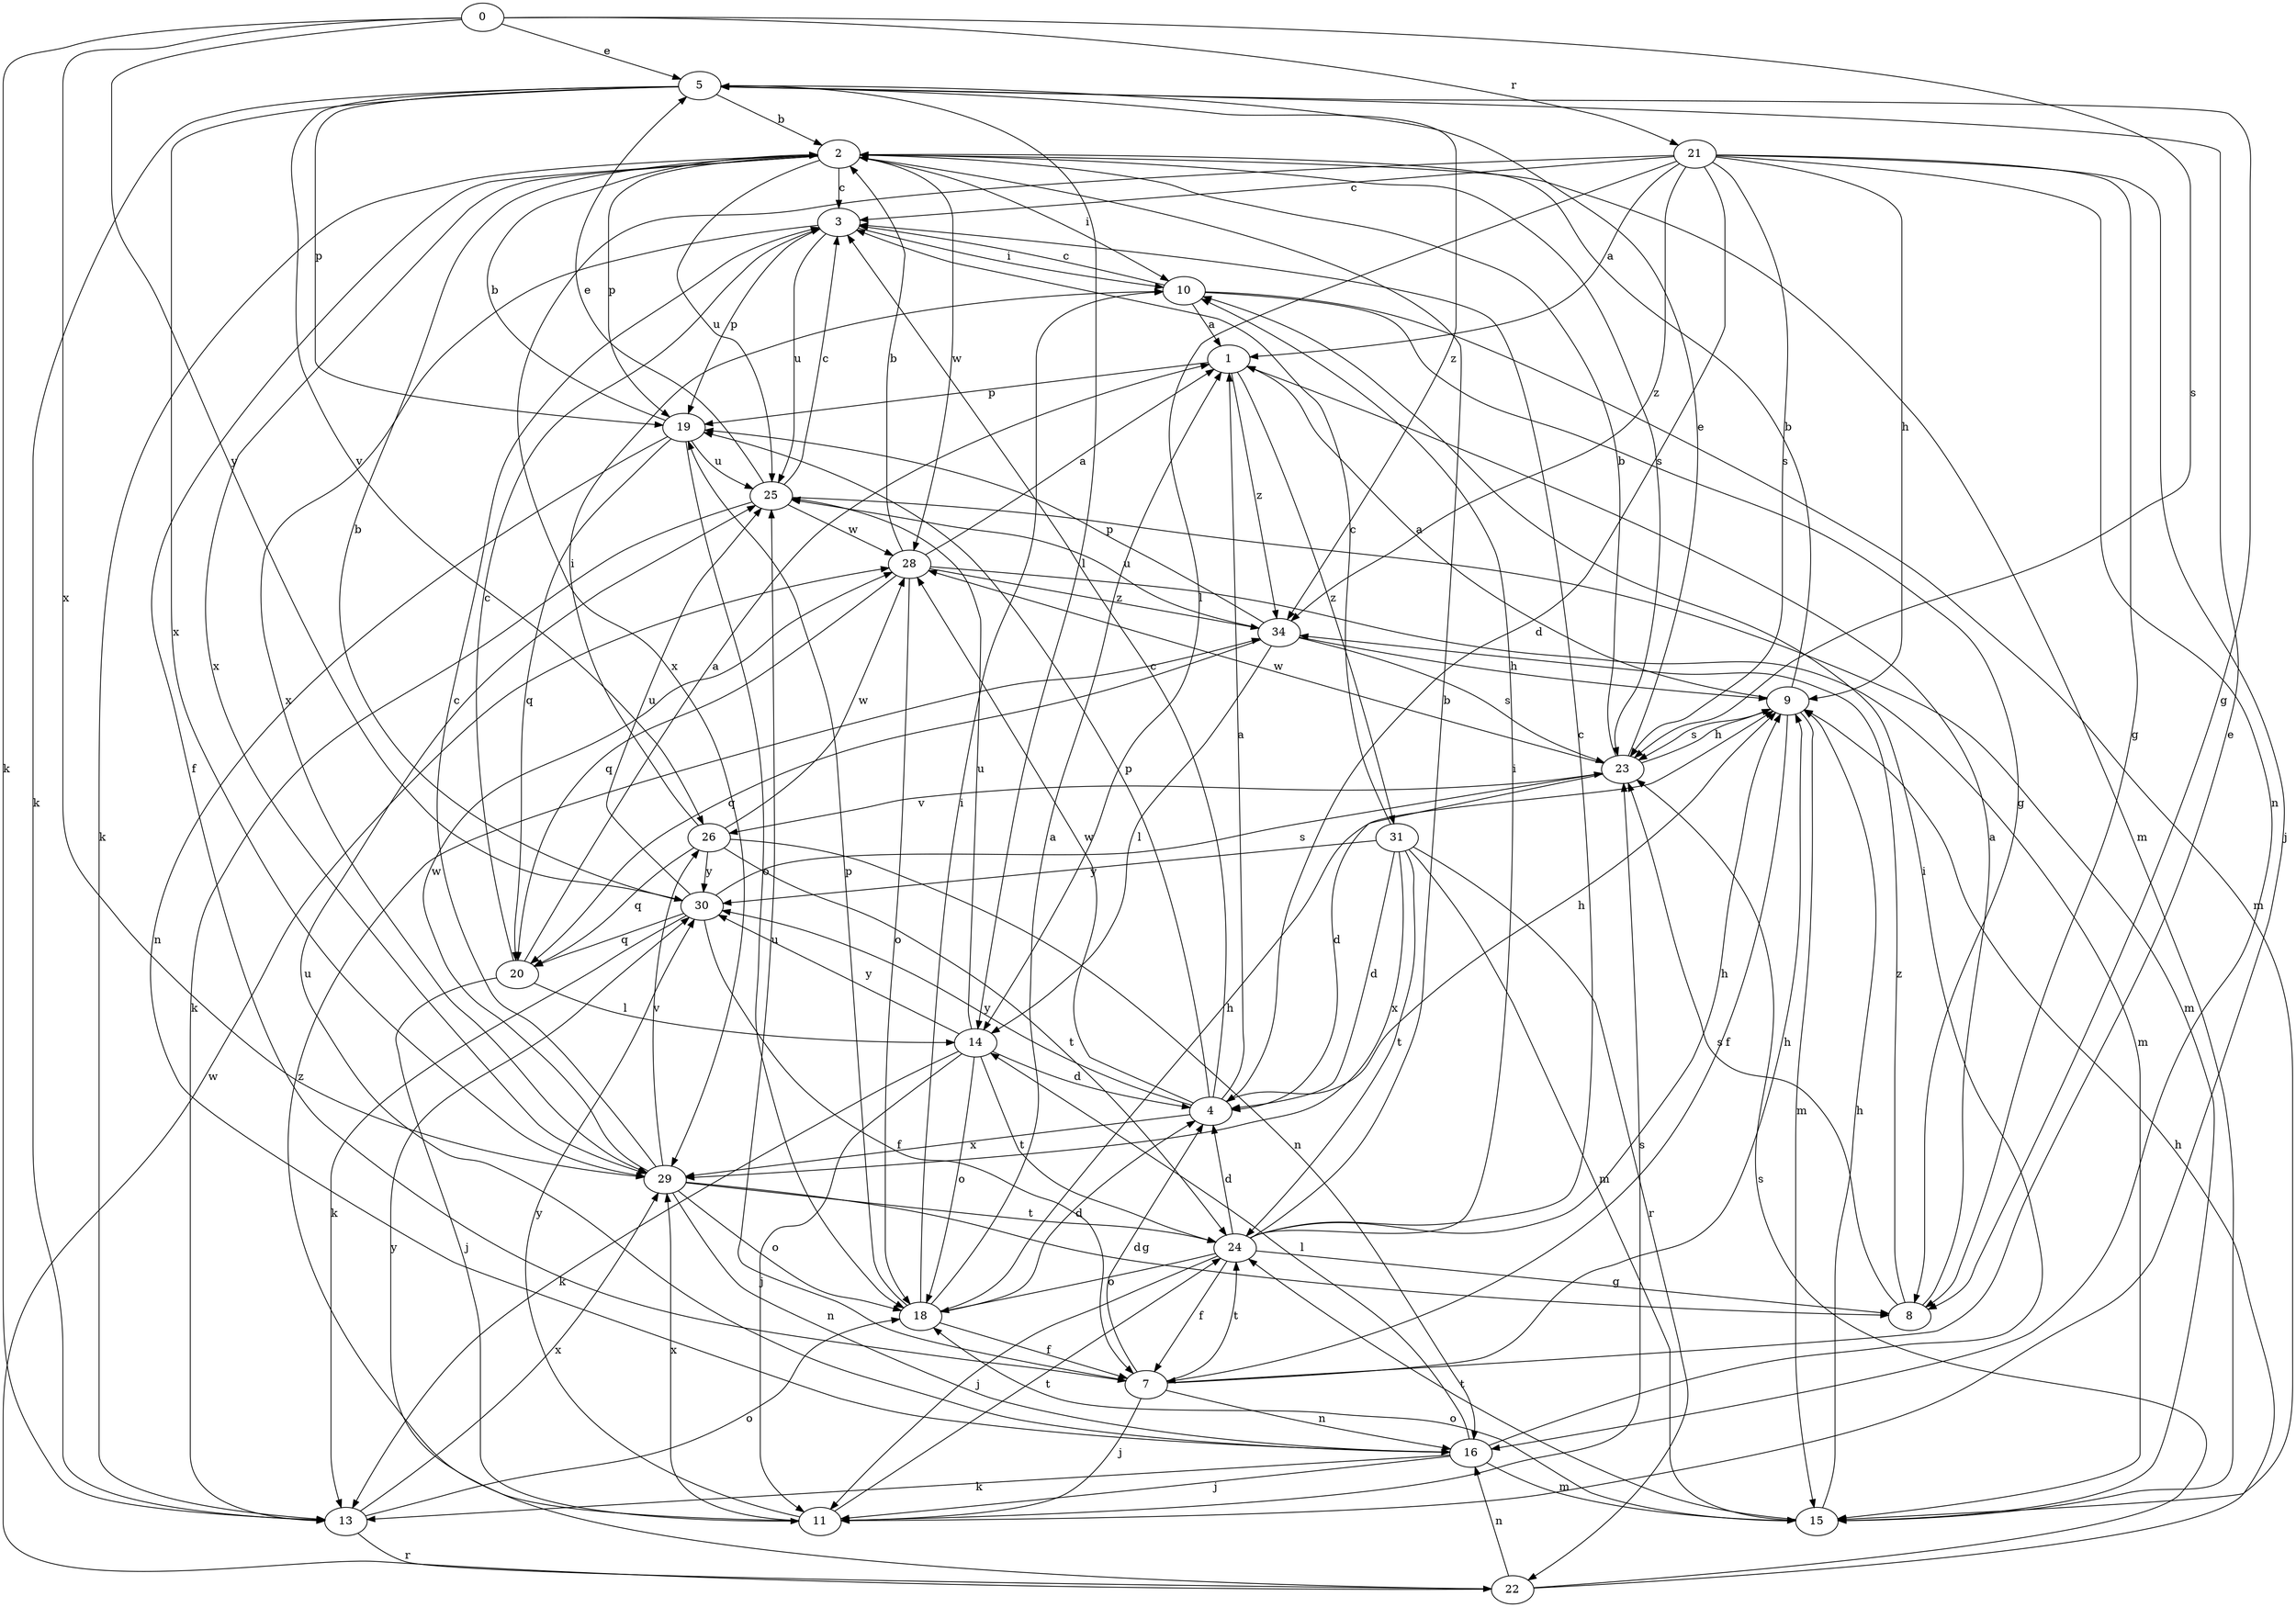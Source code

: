 strict digraph  {
0;
1;
2;
3;
4;
5;
7;
8;
9;
10;
11;
13;
14;
15;
16;
18;
19;
20;
21;
22;
23;
24;
25;
26;
28;
29;
30;
31;
34;
0 -> 5  [label=e];
0 -> 13  [label=k];
0 -> 21  [label=r];
0 -> 23  [label=s];
0 -> 29  [label=x];
0 -> 30  [label=y];
1 -> 19  [label=p];
1 -> 31  [label=z];
1 -> 34  [label=z];
2 -> 3  [label=c];
2 -> 7  [label=f];
2 -> 10  [label=i];
2 -> 13  [label=k];
2 -> 15  [label=m];
2 -> 19  [label=p];
2 -> 23  [label=s];
2 -> 25  [label=u];
2 -> 28  [label=w];
2 -> 29  [label=x];
3 -> 10  [label=i];
3 -> 19  [label=p];
3 -> 25  [label=u];
3 -> 29  [label=x];
4 -> 1  [label=a];
4 -> 3  [label=c];
4 -> 9  [label=h];
4 -> 19  [label=p];
4 -> 28  [label=w];
4 -> 29  [label=x];
4 -> 30  [label=y];
5 -> 2  [label=b];
5 -> 8  [label=g];
5 -> 13  [label=k];
5 -> 14  [label=l];
5 -> 19  [label=p];
5 -> 26  [label=v];
5 -> 29  [label=x];
5 -> 34  [label=z];
7 -> 4  [label=d];
7 -> 5  [label=e];
7 -> 9  [label=h];
7 -> 11  [label=j];
7 -> 16  [label=n];
7 -> 24  [label=t];
7 -> 25  [label=u];
8 -> 1  [label=a];
8 -> 23  [label=s];
8 -> 34  [label=z];
9 -> 1  [label=a];
9 -> 2  [label=b];
9 -> 7  [label=f];
9 -> 15  [label=m];
9 -> 23  [label=s];
10 -> 1  [label=a];
10 -> 3  [label=c];
10 -> 8  [label=g];
10 -> 15  [label=m];
11 -> 23  [label=s];
11 -> 24  [label=t];
11 -> 29  [label=x];
11 -> 30  [label=y];
11 -> 34  [label=z];
13 -> 18  [label=o];
13 -> 22  [label=r];
13 -> 29  [label=x];
14 -> 4  [label=d];
14 -> 11  [label=j];
14 -> 13  [label=k];
14 -> 18  [label=o];
14 -> 24  [label=t];
14 -> 25  [label=u];
14 -> 30  [label=y];
15 -> 9  [label=h];
15 -> 18  [label=o];
15 -> 24  [label=t];
16 -> 10  [label=i];
16 -> 11  [label=j];
16 -> 13  [label=k];
16 -> 14  [label=l];
16 -> 15  [label=m];
16 -> 25  [label=u];
18 -> 1  [label=a];
18 -> 4  [label=d];
18 -> 7  [label=f];
18 -> 9  [label=h];
18 -> 10  [label=i];
18 -> 19  [label=p];
19 -> 2  [label=b];
19 -> 16  [label=n];
19 -> 18  [label=o];
19 -> 20  [label=q];
19 -> 25  [label=u];
20 -> 1  [label=a];
20 -> 3  [label=c];
20 -> 11  [label=j];
20 -> 14  [label=l];
21 -> 1  [label=a];
21 -> 3  [label=c];
21 -> 4  [label=d];
21 -> 8  [label=g];
21 -> 9  [label=h];
21 -> 11  [label=j];
21 -> 14  [label=l];
21 -> 16  [label=n];
21 -> 23  [label=s];
21 -> 29  [label=x];
21 -> 34  [label=z];
22 -> 9  [label=h];
22 -> 16  [label=n];
22 -> 23  [label=s];
22 -> 28  [label=w];
22 -> 30  [label=y];
23 -> 2  [label=b];
23 -> 4  [label=d];
23 -> 5  [label=e];
23 -> 9  [label=h];
23 -> 26  [label=v];
23 -> 28  [label=w];
24 -> 2  [label=b];
24 -> 3  [label=c];
24 -> 4  [label=d];
24 -> 7  [label=f];
24 -> 8  [label=g];
24 -> 9  [label=h];
24 -> 10  [label=i];
24 -> 11  [label=j];
24 -> 18  [label=o];
25 -> 3  [label=c];
25 -> 5  [label=e];
25 -> 13  [label=k];
25 -> 15  [label=m];
25 -> 28  [label=w];
26 -> 10  [label=i];
26 -> 16  [label=n];
26 -> 20  [label=q];
26 -> 24  [label=t];
26 -> 28  [label=w];
26 -> 30  [label=y];
28 -> 1  [label=a];
28 -> 2  [label=b];
28 -> 15  [label=m];
28 -> 18  [label=o];
28 -> 20  [label=q];
28 -> 34  [label=z];
29 -> 3  [label=c];
29 -> 8  [label=g];
29 -> 16  [label=n];
29 -> 18  [label=o];
29 -> 24  [label=t];
29 -> 26  [label=v];
29 -> 28  [label=w];
30 -> 2  [label=b];
30 -> 7  [label=f];
30 -> 13  [label=k];
30 -> 20  [label=q];
30 -> 23  [label=s];
30 -> 25  [label=u];
31 -> 3  [label=c];
31 -> 4  [label=d];
31 -> 15  [label=m];
31 -> 22  [label=r];
31 -> 24  [label=t];
31 -> 29  [label=x];
31 -> 30  [label=y];
34 -> 9  [label=h];
34 -> 14  [label=l];
34 -> 19  [label=p];
34 -> 20  [label=q];
34 -> 23  [label=s];
34 -> 25  [label=u];
}
